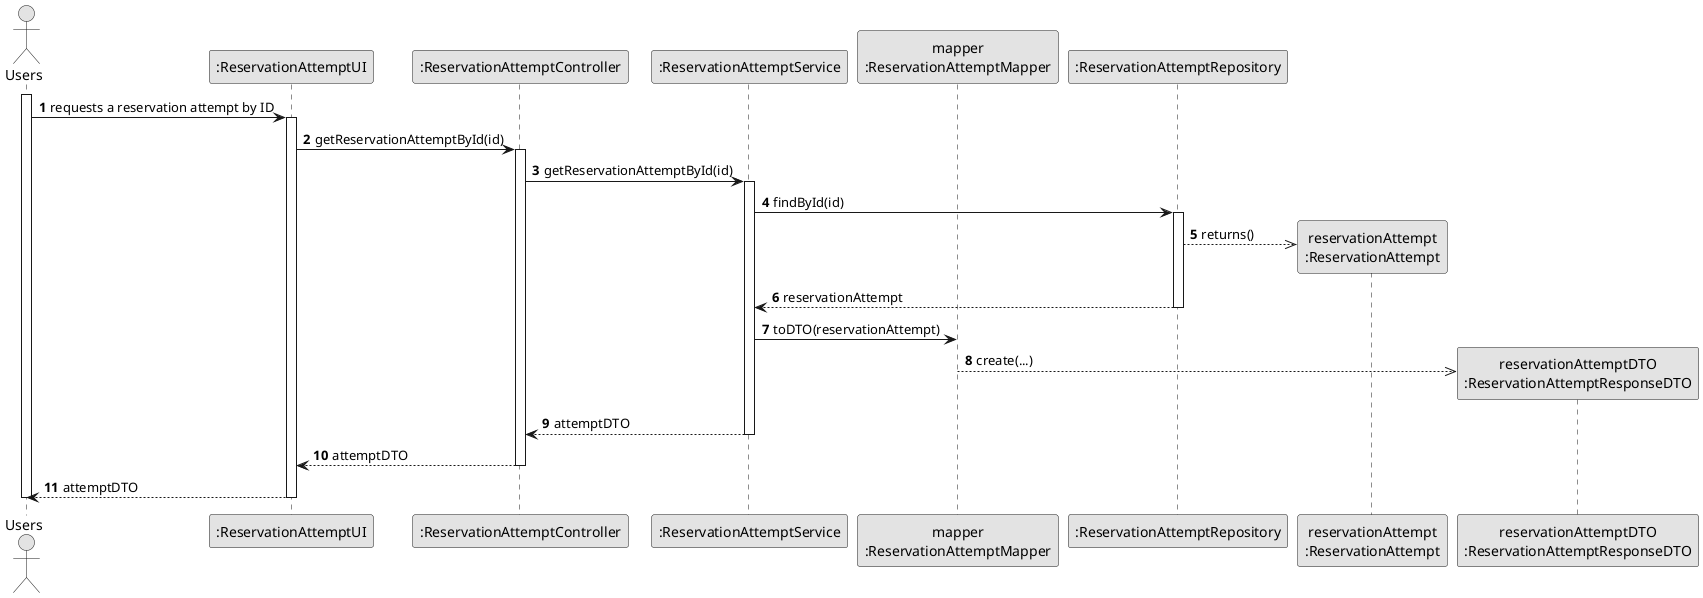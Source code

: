 @startuml
skinparam monochrome true
skinparam packageStyle rectangle
skinparam shadowing false

autonumber

actor "Users" as USER
participant ":ReservationAttemptUI" as UI
participant ":ReservationAttemptController" as CTRL
participant ":ReservationAttemptService" as SERV
participant "mapper\n:ReservationAttemptMapper" as MAPPER
participant ":ReservationAttemptRepository" as ATTEMPT_REPO
participant "reservationAttempt\n:ReservationAttempt" as ATTEMPT
participant "reservationAttemptDTO\n:ReservationAttemptResponseDTO" as attemptDTO

activate USER

    USER -> UI : requests a reservation attempt by ID
    activate UI
    UI -> CTRL : getReservationAttemptById(id)

    activate CTRL

        CTRL -> SERV : getReservationAttemptById(id)
        activate SERV

            SERV -> ATTEMPT_REPO : findById(id)
            activate ATTEMPT_REPO
            ATTEMPT_REPO -->> ATTEMPT**: returns()
            ATTEMPT_REPO --> SERV : reservationAttempt
            deactivate ATTEMPT_REPO
            SERV -> MAPPER : toDTO(reservationAttempt)
            MAPPER -->> attemptDTO**: create(...)

        SERV --> CTRL : attemptDTO
        deactivate SERV
    CTRL --> UI : attemptDTO
    deactivate CTRL
    UI --> USER : attemptDTO
    deactivate UI
deactivate USER
@enduml
